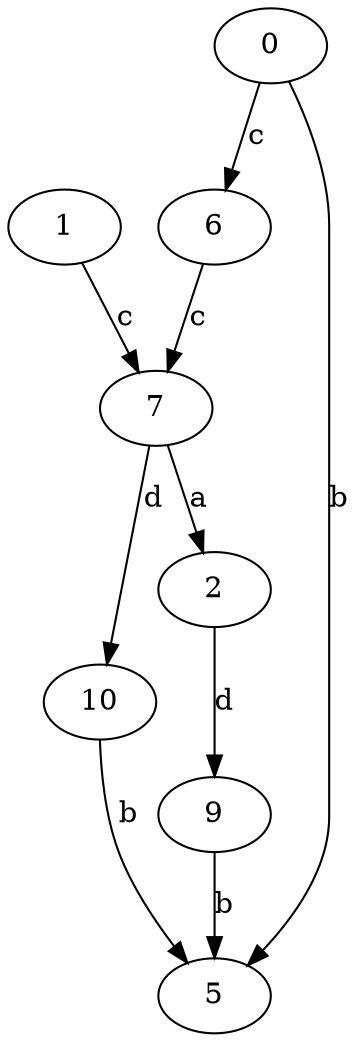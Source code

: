 strict digraph  {
1;
2;
5;
6;
0;
7;
9;
10;
1 -> 7  [label=c];
2 -> 9  [label=d];
6 -> 7  [label=c];
0 -> 5  [label=b];
0 -> 6  [label=c];
7 -> 2  [label=a];
7 -> 10  [label=d];
9 -> 5  [label=b];
10 -> 5  [label=b];
}
